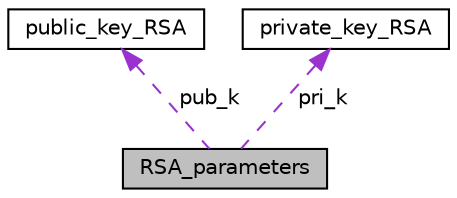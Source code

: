 digraph "RSA_parameters"
{
 // LATEX_PDF_SIZE
  edge [fontname="Helvetica",fontsize="10",labelfontname="Helvetica",labelfontsize="10"];
  node [fontname="Helvetica",fontsize="10",shape=record];
  Node1 [label="RSA_parameters",height=0.2,width=0.4,color="black", fillcolor="grey75", style="filled", fontcolor="black",tooltip="Structure holds both the private and public key of an encrypted message"];
  Node2 -> Node1 [dir="back",color="darkorchid3",fontsize="10",style="dashed",label=" pub_k" ,fontname="Helvetica"];
  Node2 [label="public_key_RSA",height=0.2,width=0.4,color="black", fillcolor="white", style="filled",URL="$structpublic__key___r_s_a.html",tooltip="Structure holds Modulus and globally fixed Public Exponent both are mpz_t"];
  Node3 -> Node1 [dir="back",color="darkorchid3",fontsize="10",style="dashed",label=" pri_k" ,fontname="Helvetica"];
  Node3 [label="private_key_RSA",height=0.2,width=0.4,color="black", fillcolor="white", style="filled",URL="$structprivate__key___r_s_a.html",tooltip="Structure holds 5 different mpz_t variables which form the private key for RSA encryption."];
}
